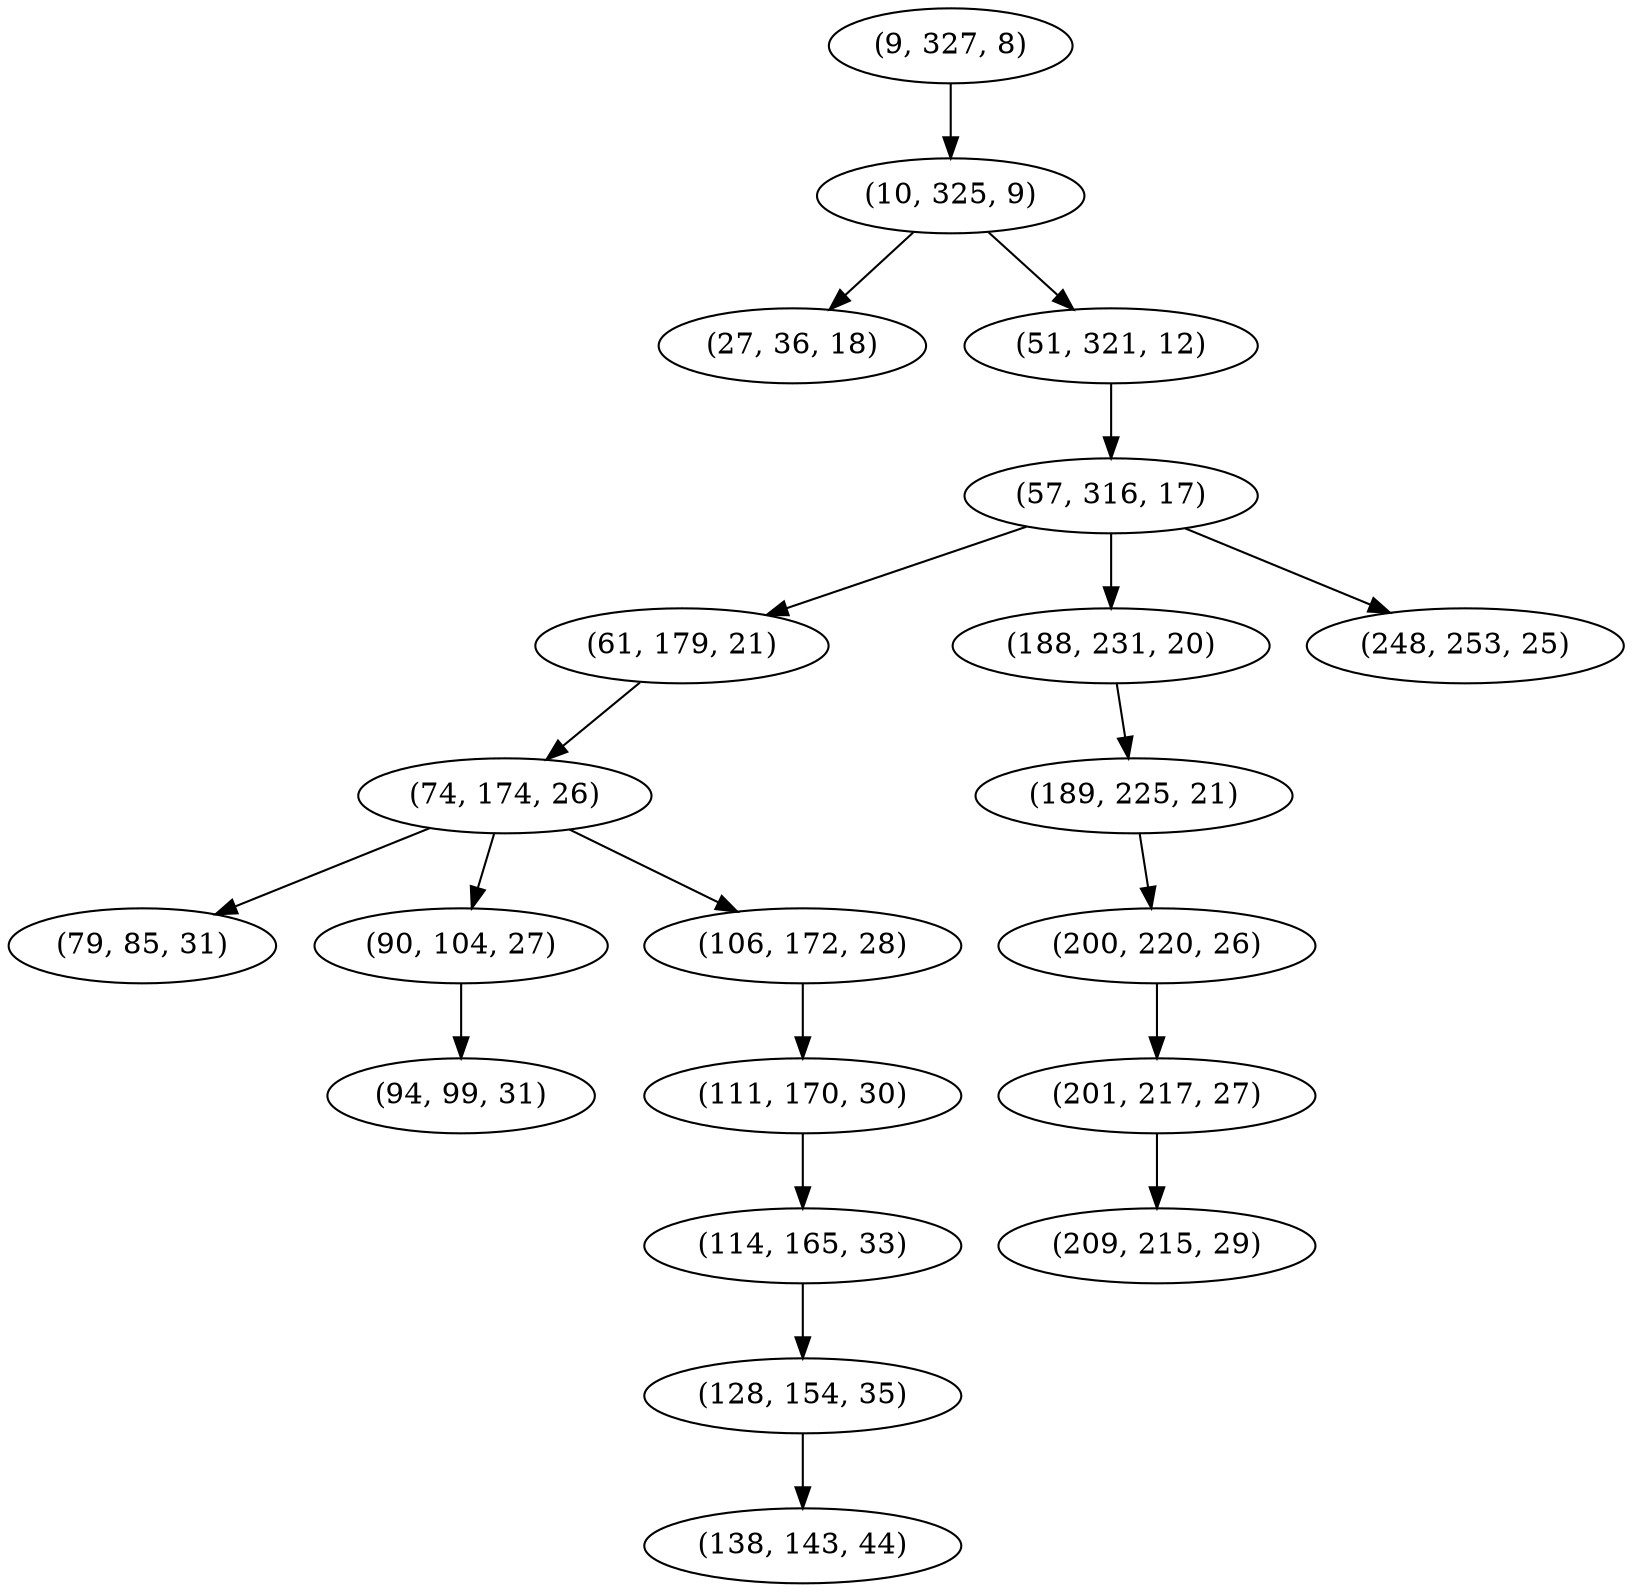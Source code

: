 digraph tree {
    "(9, 327, 8)";
    "(10, 325, 9)";
    "(27, 36, 18)";
    "(51, 321, 12)";
    "(57, 316, 17)";
    "(61, 179, 21)";
    "(74, 174, 26)";
    "(79, 85, 31)";
    "(90, 104, 27)";
    "(94, 99, 31)";
    "(106, 172, 28)";
    "(111, 170, 30)";
    "(114, 165, 33)";
    "(128, 154, 35)";
    "(138, 143, 44)";
    "(188, 231, 20)";
    "(189, 225, 21)";
    "(200, 220, 26)";
    "(201, 217, 27)";
    "(209, 215, 29)";
    "(248, 253, 25)";
    "(9, 327, 8)" -> "(10, 325, 9)";
    "(10, 325, 9)" -> "(27, 36, 18)";
    "(10, 325, 9)" -> "(51, 321, 12)";
    "(51, 321, 12)" -> "(57, 316, 17)";
    "(57, 316, 17)" -> "(61, 179, 21)";
    "(57, 316, 17)" -> "(188, 231, 20)";
    "(57, 316, 17)" -> "(248, 253, 25)";
    "(61, 179, 21)" -> "(74, 174, 26)";
    "(74, 174, 26)" -> "(79, 85, 31)";
    "(74, 174, 26)" -> "(90, 104, 27)";
    "(74, 174, 26)" -> "(106, 172, 28)";
    "(90, 104, 27)" -> "(94, 99, 31)";
    "(106, 172, 28)" -> "(111, 170, 30)";
    "(111, 170, 30)" -> "(114, 165, 33)";
    "(114, 165, 33)" -> "(128, 154, 35)";
    "(128, 154, 35)" -> "(138, 143, 44)";
    "(188, 231, 20)" -> "(189, 225, 21)";
    "(189, 225, 21)" -> "(200, 220, 26)";
    "(200, 220, 26)" -> "(201, 217, 27)";
    "(201, 217, 27)" -> "(209, 215, 29)";
}
